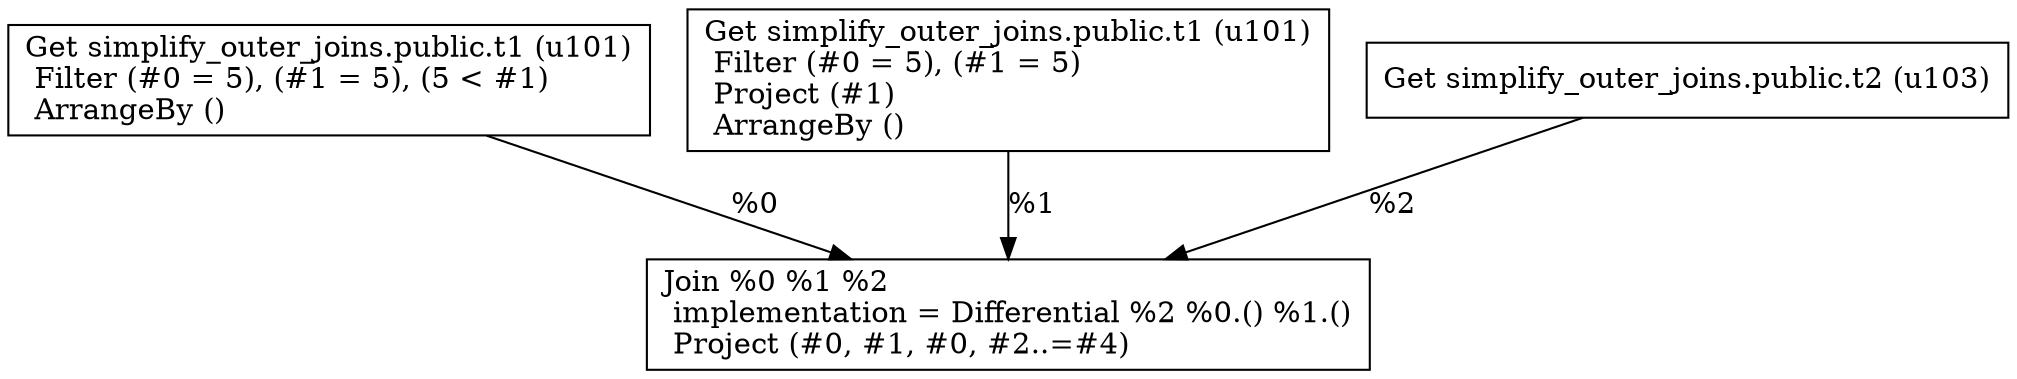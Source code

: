 digraph G {
    node0 [shape = record, label=" Get simplify_outer_joins.public.t1 (u101)\l Filter (#0 = 5), (#1 = 5), (5 \< #1)\l ArrangeBy ()\l"]
    node1 [shape = record, label=" Get simplify_outer_joins.public.t1 (u101)\l Filter (#0 = 5), (#1 = 5)\l Project (#1)\l ArrangeBy ()\l"]
    node2 [shape = record, label=" Get simplify_outer_joins.public.t2 (u103)\l"]
    node3 [shape = record, label=" Join %0 %1 %2\l  implementation = Differential %2 %0.() %1.()\l Project (#0, #1, #0, #2..=#4)\l"]
    node0 -> node3 [label = "%0\l"]
    node1 -> node3 [label = "%1\l"]
    node2 -> node3 [label = "%2\l"]
}
